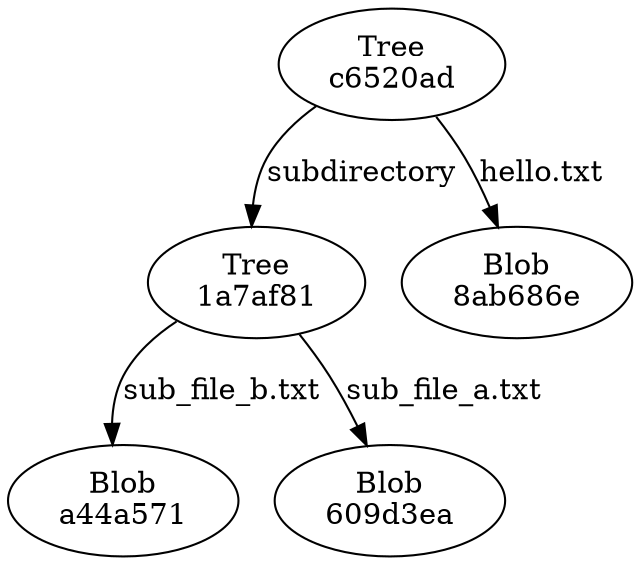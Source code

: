 /* ------------------------ 

git rev-list master
7d80797f5514ede6f47c313d60ebe0d65aafb5cf

examining {7d80797f5514ede6f47c313d60ebe0d65aafb5cf} (commit, 195) - msg: Initial commit, links: c6520ad3a20ca1f5ef883205125d309ae1510f7e
examining {c6520ad3a20ca1f5ef883205125d309ae1510f7e} (tree, 76) - TREE
examining {8ab686eafeb1f44702738c8b0f24f2567c36da6d} (blob, 14) - BLOB
examining {1a7af81d50752796480d43d01eb7f3cc5e198177} (tree, 84) - TREE
examining {609d3ea4e68fa53c5d6d288b57ffab2d710add93} (blob, 34) - BLOB
examining {a44a571f219fef7762c4b992fbf75dd0abc97ff3} (blob, 40) - BLOB


 * ------------------------ */ 

digraph git {

// Trees
{

   "1a7af81d50752796480d43d01eb7f3cc5e198177"[label="Tree\n1a7af81"]
   "c6520ad3a20ca1f5ef883205125d309ae1510f7e"[label="Tree\nc6520ad"]
}


// Blobs
{

   "8ab686eafeb1f44702738c8b0f24f2567c36da6d"[label="Blob\n8ab686e"]
   "a44a571f219fef7762c4b992fbf75dd0abc97ff3"[label="Blob\na44a571"]
   "609d3ea4e68fa53c5d6d288b57ffab2d710add93"[label="Blob\n609d3ea"]
}


// Links
"c6520ad3a20ca1f5ef883205125d309ae1510f7e" -> "8ab686eafeb1f44702738c8b0f24f2567c36da6d" [label="hello.txt"]
"c6520ad3a20ca1f5ef883205125d309ae1510f7e" -> "1a7af81d50752796480d43d01eb7f3cc5e198177" [label="subdirectory"]
"1a7af81d50752796480d43d01eb7f3cc5e198177" -> "609d3ea4e68fa53c5d6d288b57ffab2d710add93" [label="sub_file_a.txt"]
"1a7af81d50752796480d43d01eb7f3cc5e198177" -> "a44a571f219fef7762c4b992fbf75dd0abc97ff3" [label="sub_file_b.txt"]

}
